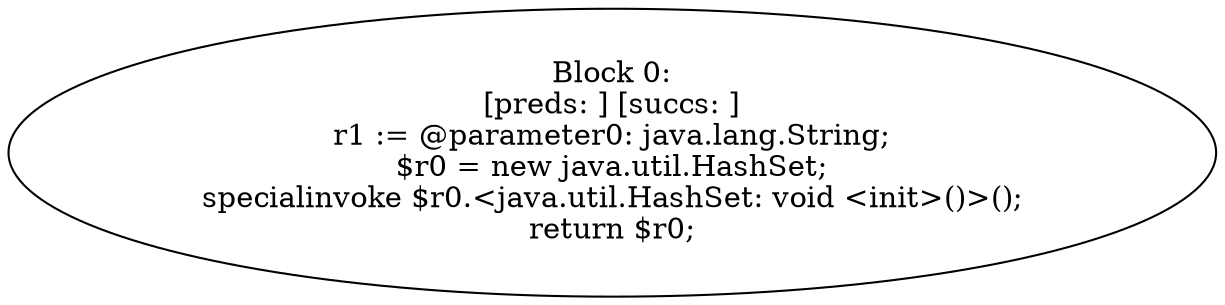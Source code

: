 digraph "unitGraph" {
    "Block 0:
[preds: ] [succs: ]
r1 := @parameter0: java.lang.String;
$r0 = new java.util.HashSet;
specialinvoke $r0.<java.util.HashSet: void <init>()>();
return $r0;
"
}
